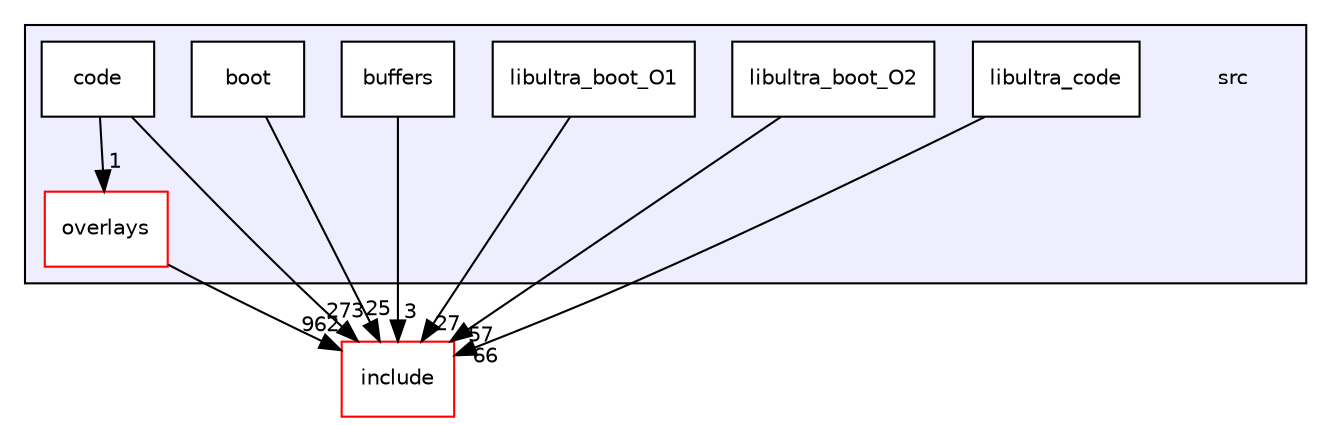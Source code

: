 digraph "src" {
  compound=true
  node [ fontsize="10", fontname="Helvetica"];
  edge [ labelfontsize="10", labelfontname="Helvetica"];
  subgraph clusterdir_68267d1309a1af8e8297ef4c3efbcdba {
    graph [ bgcolor="#eeeeff", pencolor="black", label="" URL="dir_68267d1309a1af8e8297ef4c3efbcdba.html"];
    dir_68267d1309a1af8e8297ef4c3efbcdba [shape=plaintext label="src"];
    dir_52780cb445d9f0b97a98e8aabec4d968 [shape=box label="boot" color="black" fillcolor="white" style="filled" URL="dir_52780cb445d9f0b97a98e8aabec4d968.html"];
    dir_8e7dd6ed00e108875c0f51700bea7501 [shape=box label="buffers" color="black" fillcolor="white" style="filled" URL="dir_8e7dd6ed00e108875c0f51700bea7501.html"];
    dir_3ef7287b8e7a9ed45eff58e9a3bb8bc1 [shape=box label="code" color="black" fillcolor="white" style="filled" URL="dir_3ef7287b8e7a9ed45eff58e9a3bb8bc1.html"];
    dir_60d80a688bd8c3a389c17f46eda0b62b [shape=box label="libultra_boot_O1" color="black" fillcolor="white" style="filled" URL="dir_60d80a688bd8c3a389c17f46eda0b62b.html"];
    dir_2ef9b1e7fb33c2c488ab7dd65f38b764 [shape=box label="libultra_boot_O2" color="black" fillcolor="white" style="filled" URL="dir_2ef9b1e7fb33c2c488ab7dd65f38b764.html"];
    dir_d8f74ae16c8d99b632efa8dd7cf62e09 [shape=box label="libultra_code" color="black" fillcolor="white" style="filled" URL="dir_d8f74ae16c8d99b632efa8dd7cf62e09.html"];
    dir_e7b187df6071a5fd6607ac0db687751f [shape=box label="overlays" color="red" fillcolor="white" style="filled" URL="dir_e7b187df6071a5fd6607ac0db687751f.html"];
  }
  dir_d44c64559bbebec7f509842c48db8b23 [shape=box label="include" fillcolor="white" style="filled" color="red" URL="dir_d44c64559bbebec7f509842c48db8b23.html"];
  dir_60d80a688bd8c3a389c17f46eda0b62b->dir_d44c64559bbebec7f509842c48db8b23 [headlabel="27", labeldistance=1.5 headhref="dir_000007_000000.html"];
  dir_52780cb445d9f0b97a98e8aabec4d968->dir_d44c64559bbebec7f509842c48db8b23 [headlabel="25", labeldistance=1.5 headhref="dir_000004_000000.html"];
  dir_e7b187df6071a5fd6607ac0db687751f->dir_d44c64559bbebec7f509842c48db8b23 [headlabel="962", labeldistance=1.5 headhref="dir_000010_000000.html"];
  dir_3ef7287b8e7a9ed45eff58e9a3bb8bc1->dir_e7b187df6071a5fd6607ac0db687751f [headlabel="1", labeldistance=1.5 headhref="dir_000006_000010.html"];
  dir_3ef7287b8e7a9ed45eff58e9a3bb8bc1->dir_d44c64559bbebec7f509842c48db8b23 [headlabel="273", labeldistance=1.5 headhref="dir_000006_000000.html"];
  dir_d8f74ae16c8d99b632efa8dd7cf62e09->dir_d44c64559bbebec7f509842c48db8b23 [headlabel="66", labeldistance=1.5 headhref="dir_000009_000000.html"];
  dir_2ef9b1e7fb33c2c488ab7dd65f38b764->dir_d44c64559bbebec7f509842c48db8b23 [headlabel="57", labeldistance=1.5 headhref="dir_000008_000000.html"];
  dir_8e7dd6ed00e108875c0f51700bea7501->dir_d44c64559bbebec7f509842c48db8b23 [headlabel="3", labeldistance=1.5 headhref="dir_000005_000000.html"];
}
